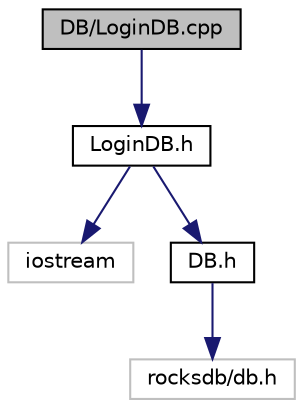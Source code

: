 digraph "DB/LoginDB.cpp"
{
  edge [fontname="Helvetica",fontsize="10",labelfontname="Helvetica",labelfontsize="10"];
  node [fontname="Helvetica",fontsize="10",shape=record];
  Node1 [label="DB/LoginDB.cpp",height=0.2,width=0.4,color="black", fillcolor="grey75", style="filled", fontcolor="black"];
  Node1 -> Node2 [color="midnightblue",fontsize="10",style="solid",fontname="Helvetica"];
  Node2 [label="LoginDB.h",height=0.2,width=0.4,color="black", fillcolor="white", style="filled",URL="$_login_d_b_8h.html"];
  Node2 -> Node3 [color="midnightblue",fontsize="10",style="solid",fontname="Helvetica"];
  Node3 [label="iostream",height=0.2,width=0.4,color="grey75", fillcolor="white", style="filled"];
  Node2 -> Node4 [color="midnightblue",fontsize="10",style="solid",fontname="Helvetica"];
  Node4 [label="DB.h",height=0.2,width=0.4,color="black", fillcolor="white", style="filled",URL="$_d_b_8h.html"];
  Node4 -> Node5 [color="midnightblue",fontsize="10",style="solid",fontname="Helvetica"];
  Node5 [label="rocksdb/db.h",height=0.2,width=0.4,color="grey75", fillcolor="white", style="filled"];
}
